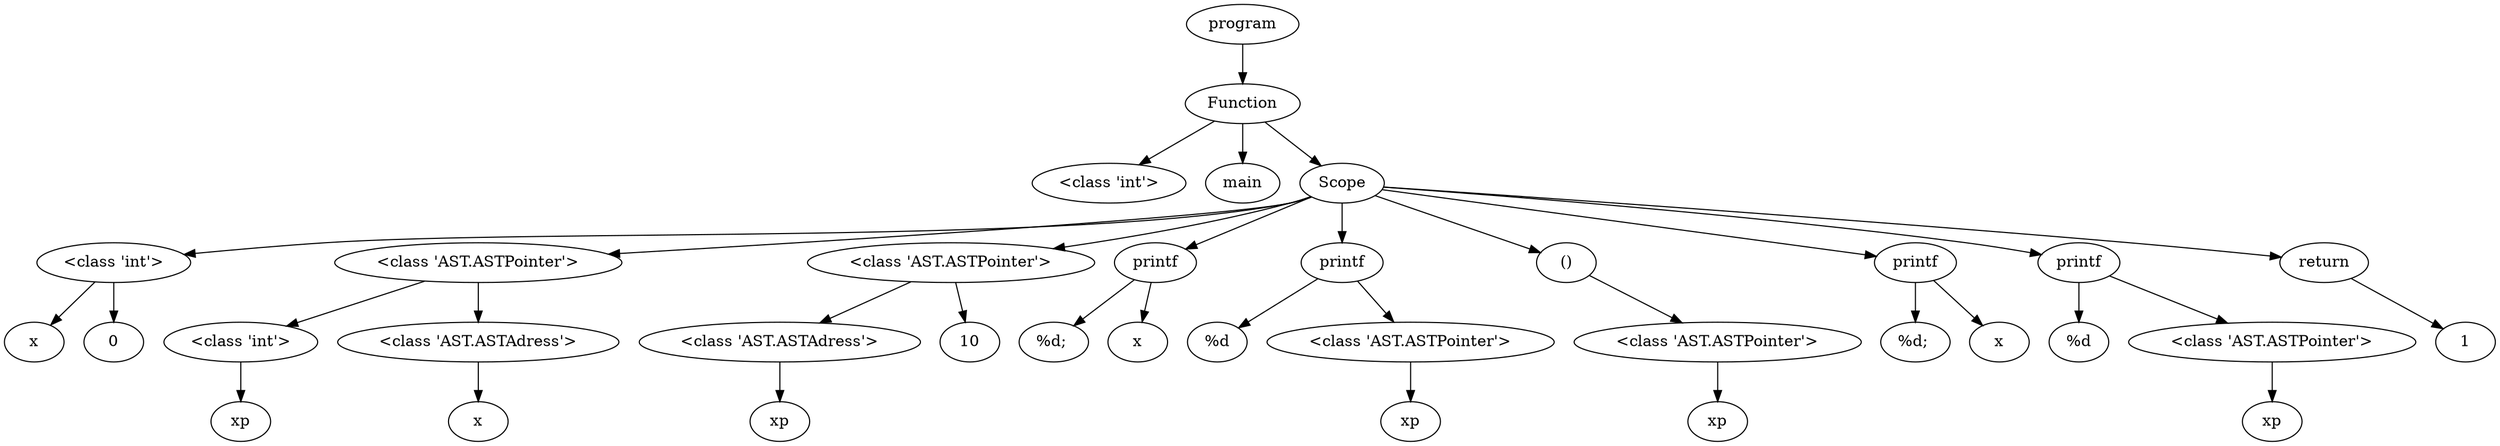 digraph G { 
"<AST.AST object at 0x000002553D4507F0> (0)"[label="program"]
"<AST.ASTFunction object at 0x000002553D450850> (1)"[label="Function"]
"<AST.AST object at 0x000002553D4507F0> (0)"->"<AST.ASTFunction object at 0x000002553D450850> (1)"
"<AST.ASTFunction object at 0x000002553D450850> (1)"[label="Function"]
"<AST.ASTDataType object at 0x000002553D4505B0> (2)"[label="<class 'int'>"]
"<AST.ASTFunction object at 0x000002553D450850> (1)"->"<AST.ASTDataType object at 0x000002553D4505B0> (2)"
"<AST.ASTFunctionName object at 0x000002553D450DC0> (2)"[label="main"]
"<AST.ASTFunction object at 0x000002553D450850> (1)"->"<AST.ASTFunctionName object at 0x000002553D450DC0> (2)"
"<AST.ASTScope object at 0x000002553D450C70> (2)"[label="Scope"]
"<AST.ASTFunction object at 0x000002553D450850> (1)"->"<AST.ASTScope object at 0x000002553D450C70> (2)"
"<AST.ASTScope object at 0x000002553D450C70> (2)"[label="Scope"]
"<AST.ASTDataType object at 0x000002553D4508B0> (3)"[label="<class 'int'>"]
"<AST.ASTScope object at 0x000002553D450C70> (2)"->"<AST.ASTDataType object at 0x000002553D4508B0> (3)"
"<AST.ASTDataType object at 0x000002553D4508B0> (3)"[label="<class 'int'>"]
"<AST.ASTVariable object at 0x000002553D450EE0> (4)"[label="x"]
"<AST.ASTDataType object at 0x000002553D4508B0> (3)"->"<AST.ASTVariable object at 0x000002553D450EE0> (4)"
"<AST.ASTInt object at 0x000002553D4504F0> (4)"[label="0"]
"<AST.ASTDataType object at 0x000002553D4508B0> (3)"->"<AST.ASTInt object at 0x000002553D4504F0> (4)"
"<AST.ASTPointer object at 0x000002553D4509A0> (3)"[label="<class 'AST.ASTPointer'>"]
"<AST.ASTScope object at 0x000002553D450C70> (2)"->"<AST.ASTPointer object at 0x000002553D4509A0> (3)"
"<AST.ASTPointer object at 0x000002553D4509A0> (3)"[label="<class 'AST.ASTPointer'>"]
"<AST.ASTDataType object at 0x000002553D4503D0> (4)"[label="<class 'int'>"]
"<AST.ASTPointer object at 0x000002553D4509A0> (3)"->"<AST.ASTDataType object at 0x000002553D4503D0> (4)"
"<AST.ASTDataType object at 0x000002553D4503D0> (4)"[label="<class 'int'>"]
"<AST.ASTVariable object at 0x000002553D4501F0> (5)"[label="xp"]
"<AST.ASTDataType object at 0x000002553D4503D0> (4)"->"<AST.ASTVariable object at 0x000002553D4501F0> (5)"
"<AST.ASTAdress object at 0x000002553D450970> (4)"[label="<class 'AST.ASTAdress'>"]
"<AST.ASTPointer object at 0x000002553D4509A0> (3)"->"<AST.ASTAdress object at 0x000002553D450970> (4)"
"<AST.ASTAdress object at 0x000002553D450970> (4)"[label="<class 'AST.ASTAdress'>"]
"<AST.ASTVariable object at 0x000002553D450D00> (5)"[label="x"]
"<AST.ASTAdress object at 0x000002553D450970> (4)"->"<AST.ASTVariable object at 0x000002553D450D00> (5)"
"<AST.ASTPointer object at 0x000002553D4617C0> (3)"[label="<class 'AST.ASTPointer'>"]
"<AST.ASTScope object at 0x000002553D450C70> (2)"->"<AST.ASTPointer object at 0x000002553D4617C0> (3)"
"<AST.ASTPointer object at 0x000002553D4617C0> (3)"[label="<class 'AST.ASTPointer'>"]
"<AST.ASTAdress object at 0x000002553D461AF0> (4)"[label="<class 'AST.ASTAdress'>"]
"<AST.ASTPointer object at 0x000002553D4617C0> (3)"->"<AST.ASTAdress object at 0x000002553D461AF0> (4)"
"<AST.ASTAdress object at 0x000002553D461AF0> (4)"[label="<class 'AST.ASTAdress'>"]
"<AST.ASTVariable object at 0x000002553D461F10> (5)"[label="xp"]
"<AST.ASTAdress object at 0x000002553D461AF0> (4)"->"<AST.ASTVariable object at 0x000002553D461F10> (5)"
"<AST.ASTInt object at 0x000002553D4616D0> (4)"[label="10"]
"<AST.ASTPointer object at 0x000002553D4617C0> (3)"->"<AST.ASTInt object at 0x000002553D4616D0> (4)"
"<AST.ASTPrintf object at 0x000002553D461C40> (3)"[label="printf"]
"<AST.ASTScope object at 0x000002553D450C70> (2)"->"<AST.ASTPrintf object at 0x000002553D461C40> (3)"
"<AST.ASTPrintf object at 0x000002553D461C40> (3)"[label="printf"]
"<AST.ASTText object at 0x000002553D461EB0> (4)"[label="%d; "]
"<AST.ASTPrintf object at 0x000002553D461C40> (3)"->"<AST.ASTText object at 0x000002553D461EB0> (4)"
"<AST.ASTVariable object at 0x000002553D461F70> (4)"[label="x"]
"<AST.ASTPrintf object at 0x000002553D461C40> (3)"->"<AST.ASTVariable object at 0x000002553D461F70> (4)"
"<AST.ASTPrintf object at 0x000002553D461E50> (3)"[label="printf"]
"<AST.ASTScope object at 0x000002553D450C70> (2)"->"<AST.ASTPrintf object at 0x000002553D461E50> (3)"
"<AST.ASTPrintf object at 0x000002553D461E50> (3)"[label="printf"]
"<AST.ASTText object at 0x000002553D4618E0> (4)"[label="%d\n"]
"<AST.ASTPrintf object at 0x000002553D461E50> (3)"->"<AST.ASTText object at 0x000002553D4618E0> (4)"
"<AST.ASTPointer object at 0x000002553D461A30> (4)"[label="<class 'AST.ASTPointer'>"]
"<AST.ASTPrintf object at 0x000002553D461E50> (3)"->"<AST.ASTPointer object at 0x000002553D461A30> (4)"
"<AST.ASTPointer object at 0x000002553D461A30> (4)"[label="<class 'AST.ASTPointer'>"]
"<AST.ASTVariable object at 0x000002553D461AC0> (5)"[label="xp"]
"<AST.ASTPointer object at 0x000002553D461A30> (4)"->"<AST.ASTVariable object at 0x000002553D461AC0> (5)"
"<AST.AST object at 0x000002553D4615E0> (3)"[label="()"]
"<AST.ASTScope object at 0x000002553D450C70> (2)"->"<AST.AST object at 0x000002553D4615E0> (3)"
"<AST.AST object at 0x000002553D4615E0> (3)"[label="()"]
"<AST.ASTPointer object at 0x000002553D461640> (4)"[label="<class 'AST.ASTPointer'>"]
"<AST.AST object at 0x000002553D4615E0> (3)"->"<AST.ASTPointer object at 0x000002553D461640> (4)"
"<AST.ASTPointer object at 0x000002553D461640> (4)"[label="<class 'AST.ASTPointer'>"]
"<AST.ASTVariable object at 0x000002553D461BB0> (5)"[label="xp"]
"<AST.ASTPointer object at 0x000002553D461640> (4)"->"<AST.ASTVariable object at 0x000002553D461BB0> (5)"
"<AST.ASTPrintf object at 0x000002553D461760> (3)"[label="printf"]
"<AST.ASTScope object at 0x000002553D450C70> (2)"->"<AST.ASTPrintf object at 0x000002553D461760> (3)"
"<AST.ASTPrintf object at 0x000002553D461760> (3)"[label="printf"]
"<AST.ASTText object at 0x000002553D4619A0> (4)"[label="%d; "]
"<AST.ASTPrintf object at 0x000002553D461760> (3)"->"<AST.ASTText object at 0x000002553D4619A0> (4)"
"<AST.ASTVariable object at 0x000002553D461820> (4)"[label="x"]
"<AST.ASTPrintf object at 0x000002553D461760> (3)"->"<AST.ASTVariable object at 0x000002553D461820> (4)"
"<AST.ASTPrintf object at 0x000002553D461970> (3)"[label="printf"]
"<AST.ASTScope object at 0x000002553D450C70> (2)"->"<AST.ASTPrintf object at 0x000002553D461970> (3)"
"<AST.ASTPrintf object at 0x000002553D461970> (3)"[label="printf"]
"<AST.ASTText object at 0x000002553D4616A0> (4)"[label="%d\n"]
"<AST.ASTPrintf object at 0x000002553D461970> (3)"->"<AST.ASTText object at 0x000002553D4616A0> (4)"
"<AST.ASTPointer object at 0x000002553D461670> (4)"[label="<class 'AST.ASTPointer'>"]
"<AST.ASTPrintf object at 0x000002553D461970> (3)"->"<AST.ASTPointer object at 0x000002553D461670> (4)"
"<AST.ASTPointer object at 0x000002553D461670> (4)"[label="<class 'AST.ASTPointer'>"]
"<AST.ASTVariable object at 0x000002553D4615B0> (5)"[label="xp"]
"<AST.ASTPointer object at 0x000002553D461670> (4)"->"<AST.ASTVariable object at 0x000002553D4615B0> (5)"
"<AST.ASTReturn object at 0x000002553D461790> (3)"[label="return"]
"<AST.ASTScope object at 0x000002553D450C70> (2)"->"<AST.ASTReturn object at 0x000002553D461790> (3)"
"<AST.ASTReturn object at 0x000002553D461790> (3)"[label="return"]
"<AST.ASTInt object at 0x000002553D461490> (4)"[label="1"]
"<AST.ASTReturn object at 0x000002553D461790> (3)"->"<AST.ASTInt object at 0x000002553D461490> (4)"
}